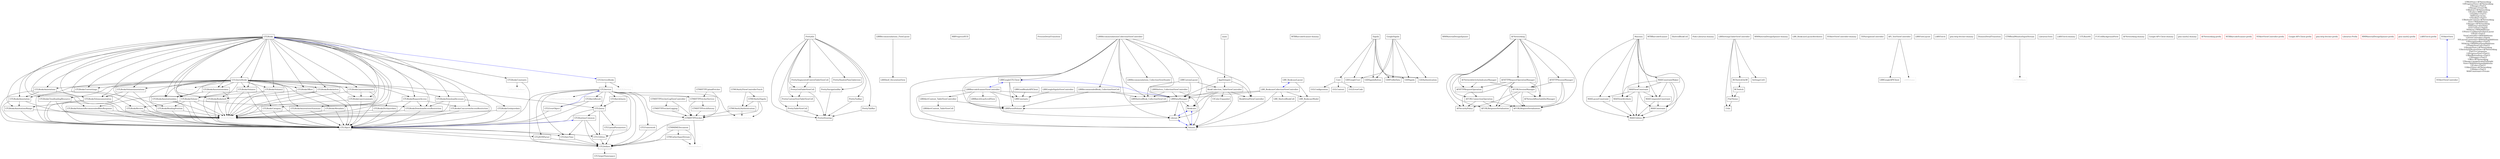digraph G {
	node [shape=box];
	"GTLDateTime" -> "GTLDefines";
	"PrettyDrawing" -> {};
	"LBRShelf_DecorationView" -> {};
	"MBProgressHUD" -> {};
	"PresentDetailTransition" -> {};
	"LBRConstants" -> {};
	"GTMGatherInputStream" -> "GTLDefines";
	"GTMGatherInputStream" -> "GDataDefines";
	"GTLBatchQuery" -> "GTLQuery";
	"MTBBarcodeScanner-dummy" -> {};
	"GTLBooks" -> "GTLBooksDownloadAccesses";
	"GTLBooks" -> "GTLBooksAnnotationdata";
	"GTLBooks" -> "GTLBooksCategory";
	"GTLBooks" -> "GTLBooksVolumeannotations";
	"GTLBooks" -> "GTLBooksAnnotationsSummary";
	"GTLBooks" -> "GTLBooksAnnotationsRange";
	"GTLBooks" -> "GTLBooksBookshelf";
	"GTLBooks" -> "GTLBooksMetadata";
	"GTLBooks" -> "GTLBooksVolume2";
	"GTLBooks" -> "GTLBooksLayersummary";
	"GTLBooks" -> "GTLBooksLayersummaries";
	"GTLBooks" -> "GTLBooksConcurrentAccessRestriction";
	"GTLBooks" -> "GTLBooksRequestAccess";
	"GTLBooks" -> "GTLBooksCloudloadingResource";
	"GTLBooks" -> "GTLBooksVolumes";
	"GTLBooks" -> "GTLQueryBooks";
	"GTLBooks" -> "GTLBooksAnnotations";
	"GTLBooks" -> "GTLBooksVolumesRecommendedRateResponse";
	"GTLBooks" -> "GTLBooksDownloadAccessRestriction";
	"GTLBooks" -> "GTLBooksVolume";
	"GTLBooks" -> "GTLBooksConstants";
	"GTLBooks" -> "GTLBooksUsersettings";
	"GTLBooks" -> "GTLBooksDictlayerdata";
	"GTLBooks" -> "GTLBooksAnnotation";
	"GTLBooks" -> "GTLBooksReview";
	"GTLBooks" -> "GTLBooksOffers";
	"GTLBooks" -> "GTLBooksBookshelves";
	"GTLBooks" -> "GTLBooksVolumeannotation";
	"GTLBooks" -> "GTLBooksAnnotationsdata";
	"GTLBooks" -> "GTLBooksReadingPosition";
	"GTLBooks" -> "GTLBooksGeolayerdata";
	"GGLConfiguration" -> {};
	"GTLFramework" -> "GTLDefines";
	"MMMaterialDesignSpinner" -> {};
	"GTLBooksAnnotations" -> "GTL/GTLObject";
	"GTLBooksAnnotations" -> "GTLBooksAnnotation";
	"GTLBooksAnnotations" -> "GTLObject";
	"AFNetworking" -> "AFNetworkReachabilityManager";
	"AFNetworking" -> "AFURLResponseSerialization";
	"AFNetworking" -> "AFURLRequestSerialization";
	"AFNetworking" -> "AFSecurityPolicy";
	"AFNetworking" -> "AFHTTPRequestOperation";
	"AFNetworking" -> "AFURLSessionManager";
	"AFNetworking" -> "AFURLConnectionOperation";
	"AFNetworking" -> "AFHTTPSessionManager";
	"AFNetworking" -> "AFHTTPRequestOperationManager";
	"GTLBooksDownloadAccessRestriction" -> "GTL/GTLObject";
	"GTLBooksDownloadAccessRestriction" -> "GTLObject";
	"Masonry" -> "MASLayoutConstraint";
	"Masonry" -> "MASViewAttribute";
	"Masonry" -> "MASCompositeConstraint";
	"Masonry" -> "MASConstraintMaker";
	"Masonry" -> "MASUtilities";
	"Masonry" -> "MASConstraint";
	"Masonry" -> "MASViewConstraint";
	"GoogleSignIn" -> "GIDSignInButton";
	"GoogleSignIn" -> "GIDProfileData";
	"GoogleSignIn" -> "GIDSignIn";
	"GoogleSignIn" -> "GIDAuthentication";
	"GoogleSignIn" -> "GIDGoogleUser";
	"MTBBarcodeScanner" -> {};
	"LBR_ShelvedBookCell" -> {};
	"GTLUtilities" -> "GTLDefines";
	"GTLErrorObject" -> "GTLObject";
	"LBRGoogleSignInViewController" -> "LBRConstants";
	"GTLJSONParser" -> "GTLDefines";
	"ShelvedBookCell" -> {};
	"LBRCustomLayout" -> "LBRShelvedBook_CollectionViewCell";
	"LBRCustomLayout" -> "LBRDataManager";
	"LBRCustomLayout" -> "BookCollection_TableViewController";
	"Pods-Librarius-dummy" -> {};
	"BookCollection_TableViewController" -> "Volume";
	"BookCollection_TableViewController" -> "UIColor-Expanded";
	"BookCollection_TableViewController" -> "Bookcase";
	"BookCollection_TableViewController" -> "BookDetailViewController";
	"BookCollection_TableViewController" -> "Library";
	"BookCollection_TableViewController" -> "LBRDataManager";
	"Utils" -> {};
	"MASUtilities" -> {};
	"GTLQuery" -> "GTLUploadParameters";
	"GTLQuery" -> "GTLUtilities";
	"GTLQuery" -> "GTLRuntimeCommon";
	"GTLQuery" -> "GTLObject";
	"AFURLConnectionOperation" -> "AFURLRequestSerialization";
	"AFURLConnectionOperation" -> "AFURLResponseSerialization";
	"AFURLConnectionOperation" -> "AFSecurityPolicy";
	"MMMaterialDesignSpinner-dummy" -> {};
	"AFHTTPRequestOperationManager" -> "AFURLResponseSerialization";
	"AFHTTPRequestOperationManager" -> "AFHTTPRequestOperation";
	"AFHTTPRequestOperationManager" -> "AFSecurityPolicy";
	"AFHTTPRequestOperationManager" -> "AFURLRequestSerialization";
	"AFHTTPRequestOperationManager" -> "AFNetworkReachabilityManager";
	"LBR_BookcaseLayoutAttributes" -> {};
	"GTLRuntimeCommon" -> "GTLDateTime";
	"GTLRuntimeCommon" -> "GTLUtilities";
	"GTLRuntimeCommon" -> "GTLDefines";
	"AFNetworkActivityIndicatorManager" -> "AFURLSessionManager";
	"AFNetworkActivityIndicatorManager" -> "AFHTTPRequestOperation";
	"NYAlertViewController-dummy" -> {};
	"LBRShelves_CollectionViewController" -> "Volume";
	"LBRShelves_CollectionViewController" -> "LBRShelvedBook_CollectionViewCell";
	"LBRShelves_CollectionViewController" -> "LBRDataManager";
	"GTLBooksBookshelf" -> "GTL/GTLObject";
	"GTLBooksBookshelf" -> "GTLObject";
	"GTLService" -> "GTLDateTime";
	"GTLService" -> "GTMSessionFetcher";
	"GTLService" -> "GTLBatchQuery";
	"GTLService" -> "GTLQuery";
	"GTLService" -> "GTLUtilities";
	"GTLService" -> "GTLFramework";
	"GTLService" -> "GTLObject";
	"GTLService" -> "GTLBatchResult";
	"GTLService" -> "GTLJSONParser";
	"GTLService" -> "GTLDefines";
	"GTLService" -> "GTMSessionFetcherService";
	"GTLService" -> "GTMHTTPFetcher";
	"GTLService" -> "GTMHTTPFetcherService";
	"FlatTheme" -> "Utils";
	"AFURLSessionManager" -> "AFURLRequestSerialization";
	"AFURLSessionManager" -> "AFURLResponseSerialization";
	"AFURLSessionManager" -> "AFNetworkReachabilityManager";
	"AFURLSessionManager" -> "AFSecurityPolicy";
	"THNavigationController" -> {};
	"GTLBooksLayersummary" -> "GTL/GTLObject";
	"GTLBooksLayersummary" -> "GTLObject";
	"GTLBooksUsersettings" -> "GTL/GTLObject";
	"GTLBooksUsersettings" -> "GTLObject";
	"LBRAlertContent_TableViewController" -> "LBRAlertContent_TableViewCell";
	"LBRAlertContent_TableViewController" -> "LBRParsedVolume";
	"LBR_BookcaseLayout" -> "LBR_BookcaseModel";
	"PrettyTableViewCell" -> "PrettyDrawing";
	"GTLBooksCloudloadingResource" -> "GTL/GTLObject";
	"GTLBooksCloudloadingResource" -> "GTLObject";
	"GIDSignIn" -> {};
	"PrettyNavigationBar" -> "PrettyDrawing";
	"GTLBooksOffers" -> "GTL/GTLObject";
	"GTLBooksOffers" -> "GTLObject";
	"GTLBooksVolumesRecommendedRateResponse" -> "GTL/GTLObject";
	"GTLBooksVolumesRecommendedRateResponse" -> "GTLObject";
	"GGLContext" -> {};
	"GTLServiceBooks" -> "GTL/GTLService";
	"GTLServiceBooks" -> "GTLService";
	"LBRGoogleGTLClient" -> "LBRConstants";
	"LBRGoogleGTLClient" -> "LBRParsedVolume";
	"AFNetworkReachabilityManager" -> {};
	"LBRRecommendations_FlowLayout" -> "LBRShelf_DecorationView";
	"LBRBatchScanScrollView" -> {};
	"API_TestViewController" -> "LBRGoogleAPIClient";
	"API_TestViewController" -> "LBRVolume";
	"GTLObject" -> "GTLJSONParser";
	"GTLObject" -> "GTLDateTime";
	"GTLObject" -> "GTLUtilities";
	"GTLObject" -> "GTLDefines";
	"GTMHTTPFetcherLogging" -> "GTMHTTPFetcher";
	"GTLBooksGeolayerdata" -> "GTL/GTLObject";
	"GTLBooksGeolayerdata" -> "GTLObject";
	"MASViewAttribute" -> "MASUtilities";
	"LBRFlowLayout" -> {};
	"PrettyGridTableViewCell" -> "PrettyCustomViewTableViewCell";
	"PrettyGridTableViewCell" -> "PrettyDrawing";
	"GTMHTTPFetchHistory" -> "GTMHTTPFetcher";
	"MASConstraintMaker" -> "MASViewAttribute";
	"MASConstraintMaker" -> "MASCompositeConstraint";
	"MASConstraintMaker" -> "MASUtilities";
	"MASConstraintMaker" -> "MASConstraint";
	"MASConstraintMaker" -> "MASViewConstraint";
	"GTLBooksDictlayerdata" -> "GTL/GTLObject";
	"GTLBooksDictlayerdata" -> "GTLObject";
	"GTLBooksBookshelves" -> "GTLBooksBookshelf";
	"GTLBooksBookshelves" -> "GTL/GTLObject";
	"GTLBooksBookshelves" -> "GTLObject";
	"PrettyCustomViewTableViewCell" -> "PrettyTableViewCell";
	"GIDSignInButton" -> {};
	"LARSTorch" -> {};
	"LBRShelvedBook_CollectionViewCell" -> {};
	"MASCompositeConstraint" -> "MASUtilities";
	"MASCompositeConstraint" -> "MASConstraint";
	"RCSwitch" -> "FlatTheme";
	"GTLBooksAnnotationsdata" -> "GTLBooksAnnotationdata";
	"GTLBooksAnnotationsdata" -> "GTL/GTLObject";
	"GTLBooksAnnotationsdata" -> "GTLObject";
	"GTLDefines" -> "GTLTargetNamespace";
	"LBRParsedVolume" -> {};
	"GTMOAuth2SignIn" -> "GTMOAuth2Authentication";
	"GTMOAuth2SignIn" -> "GTMHTTPFetcher";
	"GTMOAuth2SignIn" -> "GTMSessionFetcher";
	"PrettyShadowPlainTableview" -> {};
	"gtm-http-fetcher-dummy" -> {};
	"GTLBooksCategory" -> "GTL/GTLObject";
	"GTLBooksCategory" -> "GTLObject";
	"GTLQueryBooks" -> "GTLBooksDownloadAccesses";
	"GTLQueryBooks" -> "GTLBooksAnnotationdata";
	"GTLQueryBooks" -> "GTLBooksAnnotationsSummary";
	"GTLQueryBooks" -> "GTLBooksUsersettings";
	"GTLQueryBooks" -> "GTLBooksCategory";
	"GTLQueryBooks" -> "GTLBooksReadingPosition";
	"GTLQueryBooks" -> "GTLBooksAnnotation";
	"GTLQueryBooks" -> "GTLBooksBookshelf";
	"GTLQueryBooks" -> "GTLBooksMetadata";
	"GTLQueryBooks" -> "GTLBooksCloudloadingResource";
	"GTLQueryBooks" -> "GTLBooksOffers";
	"GTLQueryBooks" -> "GTLBooksVolumes";
	"GTLQueryBooks" -> "GTLBooksLayersummary";
	"GTLQueryBooks" -> "GTLBooksBookshelves";
	"GTLQueryBooks" -> "GTLBooksLayersummaries";
	"GTLQueryBooks" -> "GTLBooksVolumeannotations";
	"GTLQueryBooks" -> "GTLBooksRequestAccess";
	"GTLQueryBooks" -> "GTLBooksVolume2";
	"GTLQueryBooks" -> "GTL/GTLQuery";
	"GTLQueryBooks" -> "GTLBooksAnnotationsdata";
	"GTLQueryBooks" -> "GTLQuery";
	"GTLQueryBooks" -> "GTLBooksAnnotations";
	"GTLQueryBooks" -> "GTLBooksVolumesRecommendedRateResponse";
	"GTLQueryBooks" -> "GTLBooksVolumeannotation";
	"GTLQueryBooks" -> "GTLBooksVolume";
	"GTLBooksAnnotationsSummary" -> "GTL/GTLObject";
	"GTLBooksAnnotationsSummary" -> "GTLObject";
	"GTLBooksAnnotationdata" -> "GTL/GTLObject";
	"GTLBooksAnnotationdata" -> "GTLObject";
	"GTLBooksAnnotation" -> "GTL/GTLObject";
	"GTLBooksAnnotation" -> "GTLBooksAnnotationsRange";
	"GTLBooksAnnotation" -> "GTLObject";
	"AFSecurityPolicy" -> {};
	"GTLBooksMetadata" -> "GTL/GTLObject";
	"GTLBooksMetadata" -> "GTLObject";
	"GTMHTTPFetcherService" -> "GTMHTTPFetchHistory";
	"GTMHTTPFetcherService" -> "GTMHTTPFetcher";
	"GTMHTTPFetcherLogViewController" -> "GTMHTTPFetcherLogging";
	"GTMHTTPFetcherLogViewController" -> "GTMHTTPFetcher";
	"GTMHTTPUploadFetcher" -> "GTMHTTPFetcher";
	"GTMHTTPUploadFetcher" -> "GTMHTTPFetcherService";
	"UIColor-Expanded" -> {};
	"Core" -> "GGLContext";
	"Core" -> "GGLErrorCode";
	"Core" -> "GGLConfiguration";
	"PrettyToolbar" -> "PrettyDrawing";
	"GTLTargetNamespace" -> {};
	"GTLBooksVolumes" -> "GTLBooksVolume";
	"GTLBooksVolumes" -> "GTL/GTLObject";
	"GTLBooksVolumes" -> "GTLObject";
	"RCSwitchOnOff" -> "RCSwitch";
	"GTLBooksVolumeannotations" -> "GTL/GTLObject";
	"GTLBooksVolumeannotations" -> "GTLBooksVolumeannotation";
	"GTLBooksVolumeannotations" -> "GTLObject";
	"AFHTTPSessionManager" -> "AFURLRequestSerialization";
	"AFHTTPSessionManager" -> "AFURLResponseSerialization";
	"AFHTTPSessionManager" -> "AFURLSessionManager";
	"LBRRecommendedBook_CollectionViewCell" -> "LBRShelvedBook_CollectionViewCell";
	"LBRRecommendedBook_CollectionViewCell" -> "LBRParsedVolume";
	"DismissDetailTransition" -> {};
	"GTLUploadParameters" -> "GTLDefines";
	"LBR_BookcaseModel" -> "Volume";
	"GTLBatchResult" -> "GTLErrorObject";
	"GTLBatchResult" -> "GTLObject";
	"GGLErrorCode" -> {};
	"SignIn" -> "GIDSignInButton";
	"SignIn" -> "GIDProfileData";
	"SignIn" -> "Core";
	"SignIn" -> "GIDGoogleUser";
	"SignIn" -> "GIDAuthentication";
	"SignIn" -> "GIDSignIn";
	"MASLayoutConstraint" -> "MASUtilities";
	"GTMMIMEDocument" -> "GTMGatherInputStream";
	"GTMMIMEDocument" -> "GTLDefines";
	"GTMMIMEDocument" -> "GDataDefines";
	"main" -> "AppDelegate";
	"GTLBooksVolumeannotation" -> "GTL/GTLObject";
	"GTLBooksVolumeannotation" -> "GTLBooksAnnotationsRange";
	"GTLBooksVolumeannotation" -> "GTLObject";
	"GTMReadMonitorInputStream" -> "GTMDefines";
	"LBRAlertContent_TableViewCell" -> {};
	"AFHTTPRequestOperation" -> "AFURLConnectionOperation";
	"LBRRecommendationsCollectionViewController" -> "Bookcase";
	"LBRRecommendationsCollectionViewController" -> "BookDetailViewController";
	"LBRRecommendationsCollectionViewController" -> "Library";
	"LBRRecommendationsCollectionViewController" -> "Volume";
	"LBRRecommendationsCollectionViewController" -> "LBRShelvedBook_CollectionViewCell";
	"LBRRecommendationsCollectionViewController" -> "LBRDataManager";
	"LBRRecommendationsCollectionViewController" -> "LBRRecommendations_CollectionViewHeader";
	"LBRRecommendationsCollectionViewController" -> "LBRParsedVolume";
	"LBRRecommendationsCollectionViewController" -> "LBRRecommendedBook_CollectionViewCell";
	"LBRRecommendationsCollectionViewController" -> "LBRGoogleGTLClient";
	"GIDAuthentication" -> {};
	"LBRSettingsTableViewController" -> "SettingsCell1";
	"LBRSettingsTableViewController" -> "Utils";
	"LBRSettingsTableViewController" -> "RCSwitchOnOff";
	"LBRSettingsTableViewController" -> "FlatTheme";
	"GTLBooksDownloadAccesses" -> "GTLBooksDownloadAccessRestriction";
	"GTLBooksDownloadAccesses" -> "GTL/GTLObject";
	"GTLBooksDownloadAccesses" -> "GTLObject";
	"LibrariusTests" -> {};
	"PrettySegmentedControlTableViewCell" -> "PrettyGridTableViewCell";
	"AFURLRequestSerialization" -> {};
	"LBRBarcodeScannerViewController" -> "Volume";
	"LBRBarcodeScannerViewController" -> "LBRBatchScanScrollView";
	"LBRBarcodeScannerViewController" -> "Library";
	"LBRBarcodeScannerViewController" -> "LBRAlertContent_TableViewController";
	"LBRBarcodeScannerViewController" -> "LBRDataManager";
	"LBRBarcodeScannerViewController" -> "LBRParsedVolume";
	"LBRBarcodeScannerViewController" -> "LBRConstants";
	"GTLBooksReadingPosition" -> "GTL/GTLObject";
	"GTLBooksReadingPosition" -> "GTLObject";
	"GTLBooksAnnotationsRange" -> "GTL/GTLObject";
	"GTLBooksAnnotationsRange" -> "GTLObject";
	"SettingsCell1" -> {};
	"LARSTorch-dummy" -> {};
	"GIDGoogleUser" -> {};
	"GTMOAuth2ViewControllerTouch" -> "GTMOAuth2Authentication";
	"GTMOAuth2ViewControllerTouch" -> "GTMOAuth2SignIn";
	"GTLBase64" -> {};
	"FUICellBackgroundView" -> {};
	"GTLBooksVolume2" -> "GTLBooksVolume";
	"GTLBooksVolume2" -> "GTL/GTLObject";
	"GTLBooksVolume2" -> "GTLObject";
	"GTLBooksConcurrentAccessRestriction" -> "GTL/GTLObject";
	"GTLBooksConcurrentAccessRestriction" -> "GTLObject";
	"AFNetworking-dummy" -> {};
	"PrettyTabBar" -> "PrettyDrawing";
	"GTLBooksRequestAccess" -> "GTLBooksConcurrentAccessRestriction";
	"GTLBooksRequestAccess" -> "GTLBooksDownloadAccessRestriction";
	"GTLBooksRequestAccess" -> "GTL/GTLObject";
	"GTLBooksRequestAccess" -> "GTLObject";
	"Google-API-Client-dummy" -> {};
	"LBRRecommendations_CollectionViewHeader" -> {};
	"GTLBooksReview" -> "GTL/GTLObject";
	"GTLBooksReview" -> "GTLObject";
	"GTLBooksVolume" -> "GTLBooksDownloadAccessRestriction";
	"GTLBooksVolume" -> "GTLBooksReview";
	"GTLBooksVolume" -> "GTLBooksReadingPosition";
	"GTLBooksVolume" -> "GTL/GTLObject";
	"GTLBooksVolume" -> "GTLObject";
	"GTLBooksConstants" -> "GTLDefines";
	"GTLBooksConstants" -> "GTL/GTLDefines";
	"BookDetailViewController" -> {};
	"LBRGoodReadsAPIClient" -> "LBRConstants";
	"AppDelegate" -> "BookCollection_TableViewController";
	"AppDelegate" -> "BookDetailViewController";
	"AppDelegate" -> "LBRDataManager";
	"gtm-oauth2-dummy" -> {};
	"LBRDataManager" -> "Volume";
	"LBRDataManager" -> "LBRParsedVolume";
	"LBRDataManager" -> "Bookcase";
	"LBRDataManager" -> "Library";
	"LBRGoogleAPIClient" -> {};
	"GIDProfileData" -> {};
	"MASViewConstraint" -> "MASLayoutConstraint";
	"MASViewConstraint" -> "MASViewAttribute";
	"MASViewConstraint" -> "MASCompositeConstraint";
	"MASViewConstraint" -> "MASUtilities";
	"MASViewConstraint" -> "MASConstraint";
	"LBR_BookcaseCollectionViewController" -> "Volume";
	"LBR_BookcaseCollectionViewController" -> "LBRShelvedBook_CollectionViewCell";
	"LBR_BookcaseCollectionViewController" -> "LBR_ShelvedBookCell";
	"LBR_BookcaseCollectionViewController" -> "LBR_BookcaseModel";
	"LBR_BookcaseCollectionViewController" -> "LBRDataManager";
	"GTMOAuth2Authentication" -> "GTMHTTPFetcher";
	"GTMOAuth2Authentication" -> "GTMSessionFetcher";
	"AFURLResponseSerialization" -> {};
	"PrettyKit" -> "PrettyCustomViewTableViewCell";
	"PrettyKit" -> "PrettyToolbar";
	"PrettyKit" -> "PrettySegmentedControlTableViewCell";
	"PrettyKit" -> "PrettyDrawing";
	"PrettyKit" -> "PrettyTableViewCell";
	"PrettyKit" -> "PrettyTabBar";
	"PrettyKit" -> "PrettyNavigationBar";
	"PrettyKit" -> "PrettyShadowPlainTableview";
	"PrettyKit" -> "PrettyGridTableViewCell";
	"GTLBooksLayersummaries" -> "GTL/GTLObject";
	"GTLBooksLayersummaries" -> "GTLBooksLayersummary";
	"GTLBooksLayersummaries" -> "GTLObject";
	"MASConstraint" -> "MASUtilities";
	"GTMHTTPFetcher" -> "GTLDefines";
	"GTMHTTPFetcher" -> "GDataDefines";
	
	"AFNetworking-prefix" [color=red];
	"MTBBarcodeScanner-prefix" [color=red];
	"NYAlertViewController-prefix" [color=red];
	"Google-API-Client-prefix" [color=red];
	"gtm-http-fetcher-prefix" [color=red];
	"Librarius-Prefix" [color=red];
	"MMMaterialDesignSpinner-prefix" [color=red];
	"gtm-oauth2-prefix" [color=red];
	"LARSTorch-prefix" [color=red];
	
	edge [color=blue, dir=both];
	"GTLErrorObject" -> "GTLService";
	"Bookcase" -> "Volume";
	"LBRGoogleGTLClient" -> "LBRDataManager";
	"Bookcase" -> "Library";
	"GTLBooks" -> "GTLServiceBooks";
	"LBR_BookcaseLayout" -> "LBR_BookcaseCollectionViewController";
	"Library" -> "Volume";
	"GTLRuntimeCommon" -> "GTLObject";
	"LBRGoogleGTLClient" -> "LBRBarcodeScannerViewController";
	"NYAlertView" -> "NYAlertViewController";
	"GTL/GTLService" [color=gray, style=dashed, fontcolor=gray]
	"GTMSessionFetcher" [color=gray, style=dashed, fontcolor=gray]
	"GTL/GTLDefines" [color=gray, style=dashed, fontcolor=gray]
	"GTMDefines" [color=gray, style=dashed, fontcolor=gray]
	"GDataDefines" [color=gray, style=dashed, fontcolor=gray]
	"GTL/GTLQuery" [color=gray, style=dashed, fontcolor=gray]
	"GTMSessionFetcherService" [color=gray, style=dashed, fontcolor=gray]
	"GTL/GTLObject" [color=gray, style=dashed, fontcolor=gray]
	"LBRVolume" [color=gray, style=dashed, fontcolor=gray]
	
	edge [color=black];
	node [shape=plaintext];
	"Categories" [label="UIWebView+AFNetworking\nUIProgressView+AFNetworking\nUIImage+FlatUI\nUIImage+FromURL\nUIButton+AFNetworking\nUIColor+ABBColors\nUITabBar+FlatUI\nNSString+Icons\nUIToolbar+FlatUI\nUIRefreshControl+AFNetworking\nView+MASAdditions\nUIImage+AFNetworking\nNSString+dateValue\nGGLContext+SignIn\nNSArray+MASAdditions\nUIView+ConfigureForAutoLayout\nUIFont+FlatUI\nViewController+MASAdditions\nUIViewController+SignIn\nNSLayoutConstraint+MASDebugAdditions\nUINavigationBar+FlatUI\nNSArray+MASShorthandAdditions\nUITableViewCell+FlatUI\nUIImageView+AFNetworking\nUIActivityIndicatorView+AFNetworking\nFlatUI+Categories\nUIProgressView+FlatUI\nUIBarButtonItem+FlatUI\nUIStepper+FlatUI\nUIKit+AFNetworking\nUIImage+imageScaledToHeight\nView+MASShorthandAdditions\nUIColor+FlatUI\nUIAlertView+AFNetworking\nUISlider+FlatUI\nMASConstraint+Private"];
}

